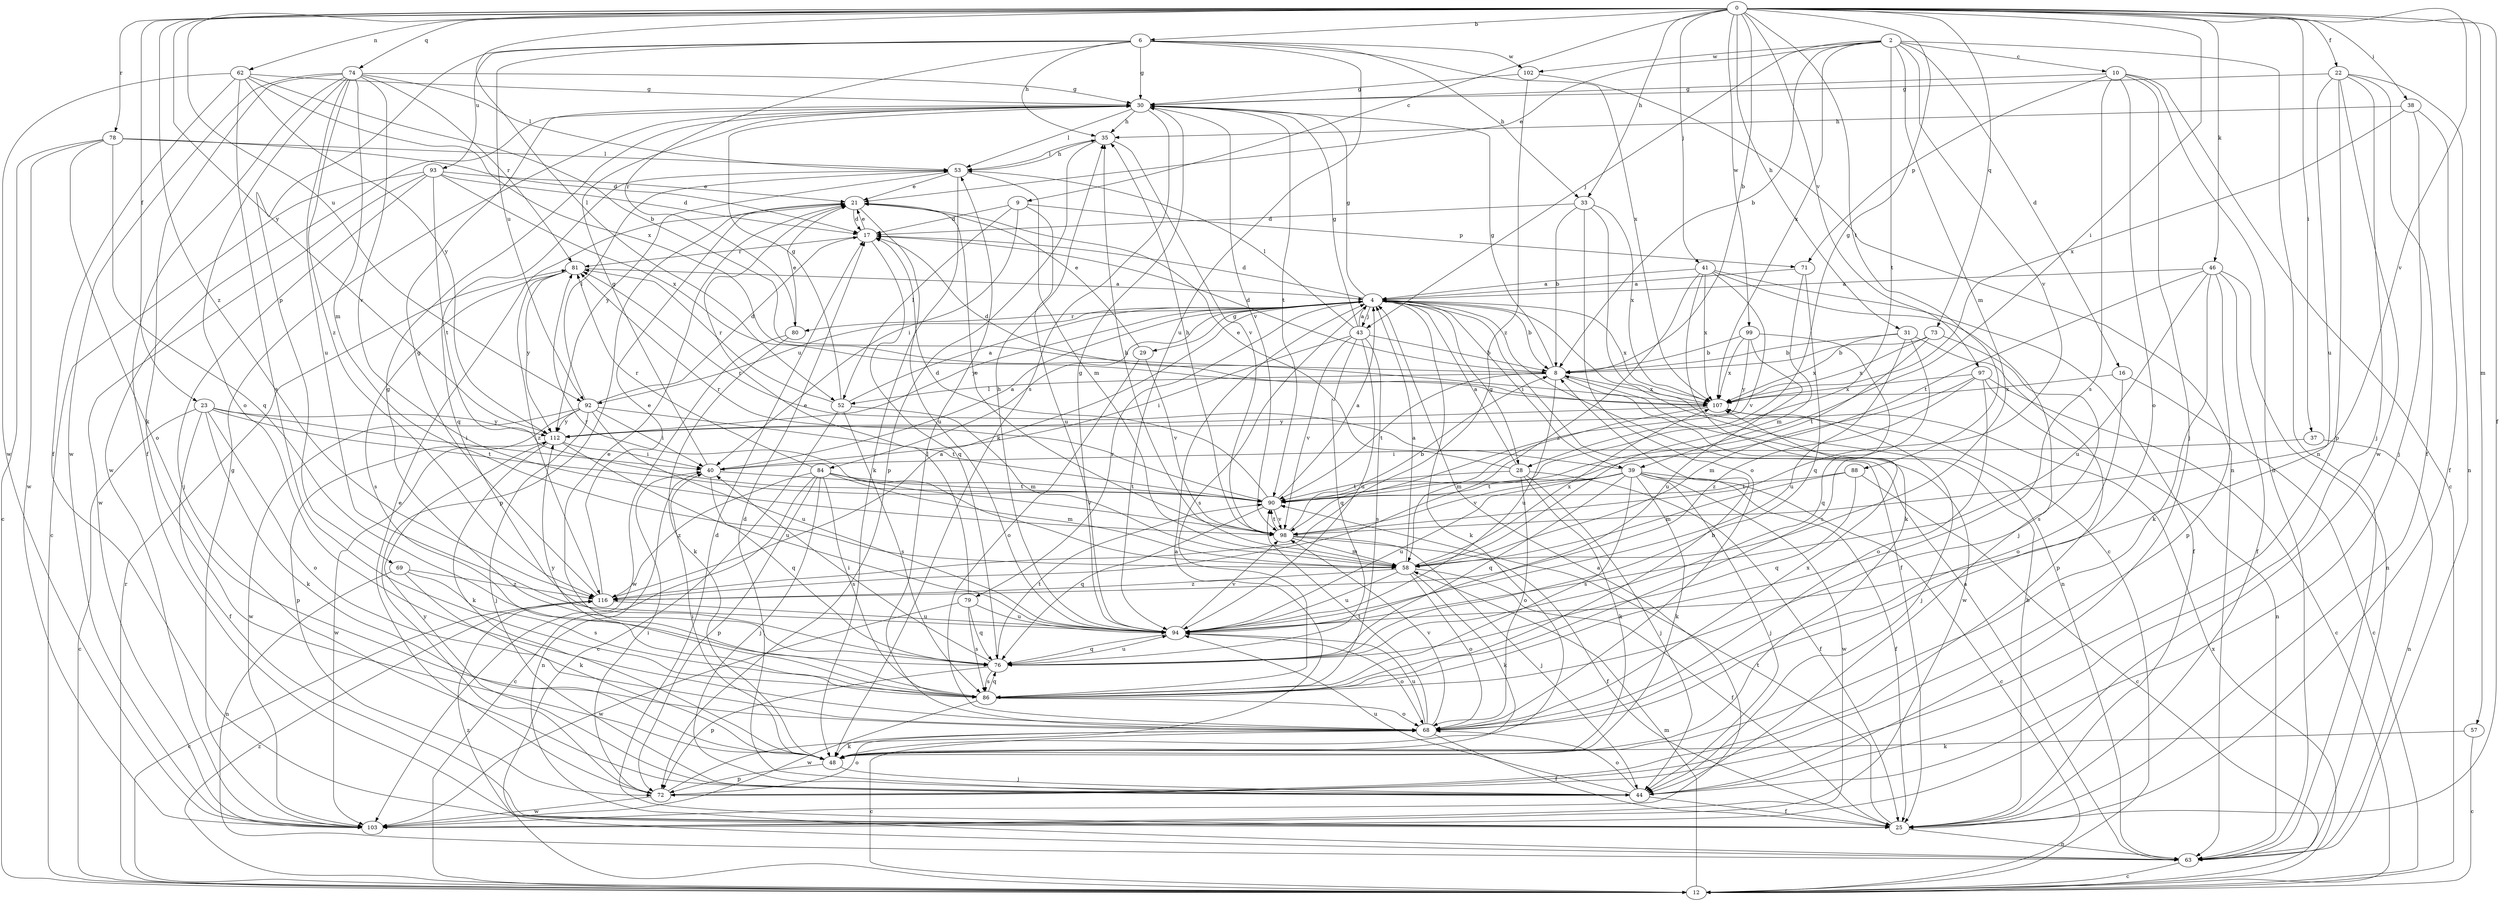 strict digraph  {
0;
2;
4;
6;
8;
9;
10;
12;
16;
17;
21;
22;
23;
25;
28;
29;
30;
31;
33;
35;
37;
38;
39;
40;
41;
43;
44;
46;
48;
52;
53;
57;
58;
62;
63;
68;
69;
71;
72;
73;
74;
76;
78;
79;
80;
81;
84;
86;
88;
90;
92;
93;
94;
97;
98;
99;
102;
103;
107;
112;
116;
0 -> 6  [label=b];
0 -> 8  [label=b];
0 -> 9  [label=c];
0 -> 22  [label=f];
0 -> 23  [label=f];
0 -> 25  [label=f];
0 -> 28  [label=g];
0 -> 31  [label=h];
0 -> 33  [label=h];
0 -> 37  [label=i];
0 -> 38  [label=i];
0 -> 39  [label=i];
0 -> 41  [label=j];
0 -> 46  [label=k];
0 -> 52  [label=l];
0 -> 57  [label=m];
0 -> 62  [label=n];
0 -> 73  [label=q];
0 -> 74  [label=q];
0 -> 78  [label=r];
0 -> 88  [label=t];
0 -> 92  [label=u];
0 -> 97  [label=v];
0 -> 98  [label=v];
0 -> 99  [label=w];
0 -> 112  [label=y];
0 -> 116  [label=z];
2 -> 8  [label=b];
2 -> 10  [label=c];
2 -> 16  [label=d];
2 -> 21  [label=e];
2 -> 43  [label=j];
2 -> 58  [label=m];
2 -> 63  [label=n];
2 -> 90  [label=t];
2 -> 98  [label=v];
2 -> 102  [label=w];
2 -> 107  [label=x];
4 -> 8  [label=b];
4 -> 17  [label=d];
4 -> 25  [label=f];
4 -> 28  [label=g];
4 -> 29  [label=g];
4 -> 30  [label=g];
4 -> 39  [label=i];
4 -> 43  [label=j];
4 -> 48  [label=k];
4 -> 63  [label=n];
4 -> 79  [label=r];
4 -> 80  [label=r];
4 -> 84  [label=s];
4 -> 86  [label=s];
4 -> 92  [label=u];
4 -> 107  [label=x];
4 -> 112  [label=y];
6 -> 30  [label=g];
6 -> 33  [label=h];
6 -> 35  [label=h];
6 -> 69  [label=p];
6 -> 80  [label=r];
6 -> 92  [label=u];
6 -> 93  [label=u];
6 -> 94  [label=u];
6 -> 102  [label=w];
6 -> 107  [label=x];
8 -> 17  [label=d];
8 -> 30  [label=g];
8 -> 52  [label=l];
8 -> 90  [label=t];
8 -> 94  [label=u];
8 -> 103  [label=w];
8 -> 107  [label=x];
9 -> 17  [label=d];
9 -> 40  [label=i];
9 -> 52  [label=l];
9 -> 71  [label=p];
9 -> 94  [label=u];
10 -> 12  [label=c];
10 -> 30  [label=g];
10 -> 44  [label=j];
10 -> 63  [label=n];
10 -> 68  [label=o];
10 -> 71  [label=p];
10 -> 86  [label=s];
12 -> 58  [label=m];
12 -> 81  [label=r];
12 -> 107  [label=x];
12 -> 116  [label=z];
16 -> 12  [label=c];
16 -> 68  [label=o];
16 -> 107  [label=x];
17 -> 21  [label=e];
17 -> 76  [label=q];
17 -> 81  [label=r];
21 -> 17  [label=d];
21 -> 72  [label=p];
21 -> 94  [label=u];
22 -> 25  [label=f];
22 -> 30  [label=g];
22 -> 44  [label=j];
22 -> 63  [label=n];
22 -> 72  [label=p];
22 -> 94  [label=u];
22 -> 103  [label=w];
23 -> 12  [label=c];
23 -> 25  [label=f];
23 -> 40  [label=i];
23 -> 48  [label=k];
23 -> 68  [label=o];
23 -> 90  [label=t];
23 -> 112  [label=y];
25 -> 8  [label=b];
25 -> 17  [label=d];
25 -> 63  [label=n];
25 -> 90  [label=t];
28 -> 4  [label=a];
28 -> 21  [label=e];
28 -> 25  [label=f];
28 -> 44  [label=j];
28 -> 48  [label=k];
28 -> 68  [label=o];
28 -> 90  [label=t];
29 -> 21  [label=e];
29 -> 68  [label=o];
29 -> 98  [label=v];
30 -> 35  [label=h];
30 -> 48  [label=k];
30 -> 53  [label=l];
30 -> 90  [label=t];
30 -> 98  [label=v];
30 -> 103  [label=w];
31 -> 8  [label=b];
31 -> 72  [label=p];
31 -> 86  [label=s];
31 -> 94  [label=u];
31 -> 107  [label=x];
33 -> 8  [label=b];
33 -> 12  [label=c];
33 -> 17  [label=d];
33 -> 68  [label=o];
33 -> 107  [label=x];
35 -> 53  [label=l];
35 -> 72  [label=p];
35 -> 98  [label=v];
37 -> 40  [label=i];
37 -> 63  [label=n];
38 -> 25  [label=f];
38 -> 35  [label=h];
38 -> 44  [label=j];
38 -> 107  [label=x];
39 -> 12  [label=c];
39 -> 25  [label=f];
39 -> 44  [label=j];
39 -> 48  [label=k];
39 -> 76  [label=q];
39 -> 81  [label=r];
39 -> 86  [label=s];
39 -> 90  [label=t];
39 -> 94  [label=u];
39 -> 98  [label=v];
39 -> 103  [label=w];
40 -> 4  [label=a];
40 -> 30  [label=g];
40 -> 63  [label=n];
40 -> 76  [label=q];
40 -> 90  [label=t];
41 -> 4  [label=a];
41 -> 25  [label=f];
41 -> 44  [label=j];
41 -> 48  [label=k];
41 -> 98  [label=v];
41 -> 107  [label=x];
41 -> 116  [label=z];
43 -> 4  [label=a];
43 -> 8  [label=b];
43 -> 30  [label=g];
43 -> 40  [label=i];
43 -> 53  [label=l];
43 -> 76  [label=q];
43 -> 86  [label=s];
43 -> 94  [label=u];
43 -> 98  [label=v];
44 -> 17  [label=d];
44 -> 25  [label=f];
44 -> 68  [label=o];
44 -> 94  [label=u];
44 -> 112  [label=y];
46 -> 4  [label=a];
46 -> 25  [label=f];
46 -> 48  [label=k];
46 -> 63  [label=n];
46 -> 72  [label=p];
46 -> 90  [label=t];
46 -> 94  [label=u];
48 -> 40  [label=i];
48 -> 44  [label=j];
48 -> 72  [label=p];
52 -> 4  [label=a];
52 -> 12  [label=c];
52 -> 30  [label=g];
52 -> 58  [label=m];
52 -> 81  [label=r];
52 -> 86  [label=s];
53 -> 21  [label=e];
53 -> 35  [label=h];
53 -> 48  [label=k];
53 -> 58  [label=m];
53 -> 76  [label=q];
53 -> 112  [label=y];
57 -> 12  [label=c];
57 -> 48  [label=k];
58 -> 4  [label=a];
58 -> 25  [label=f];
58 -> 35  [label=h];
58 -> 48  [label=k];
58 -> 68  [label=o];
58 -> 81  [label=r];
58 -> 94  [label=u];
58 -> 107  [label=x];
58 -> 116  [label=z];
62 -> 8  [label=b];
62 -> 25  [label=f];
62 -> 30  [label=g];
62 -> 86  [label=s];
62 -> 103  [label=w];
62 -> 107  [label=x];
62 -> 112  [label=y];
63 -> 4  [label=a];
63 -> 12  [label=c];
63 -> 116  [label=z];
68 -> 12  [label=c];
68 -> 25  [label=f];
68 -> 48  [label=k];
68 -> 53  [label=l];
68 -> 90  [label=t];
68 -> 94  [label=u];
68 -> 98  [label=v];
68 -> 107  [label=x];
69 -> 48  [label=k];
69 -> 63  [label=n];
69 -> 86  [label=s];
69 -> 116  [label=z];
71 -> 4  [label=a];
71 -> 58  [label=m];
71 -> 76  [label=q];
72 -> 4  [label=a];
72 -> 21  [label=e];
72 -> 40  [label=i];
72 -> 68  [label=o];
72 -> 103  [label=w];
73 -> 8  [label=b];
73 -> 86  [label=s];
73 -> 90  [label=t];
73 -> 107  [label=x];
74 -> 25  [label=f];
74 -> 30  [label=g];
74 -> 48  [label=k];
74 -> 53  [label=l];
74 -> 58  [label=m];
74 -> 68  [label=o];
74 -> 81  [label=r];
74 -> 94  [label=u];
74 -> 98  [label=v];
74 -> 103  [label=w];
74 -> 116  [label=z];
76 -> 30  [label=g];
76 -> 40  [label=i];
76 -> 72  [label=p];
76 -> 86  [label=s];
76 -> 90  [label=t];
76 -> 94  [label=u];
78 -> 12  [label=c];
78 -> 17  [label=d];
78 -> 53  [label=l];
78 -> 68  [label=o];
78 -> 76  [label=q];
78 -> 103  [label=w];
79 -> 21  [label=e];
79 -> 76  [label=q];
79 -> 86  [label=s];
79 -> 94  [label=u];
79 -> 103  [label=w];
80 -> 21  [label=e];
80 -> 48  [label=k];
80 -> 103  [label=w];
81 -> 4  [label=a];
81 -> 86  [label=s];
81 -> 112  [label=y];
81 -> 116  [label=z];
84 -> 12  [label=c];
84 -> 44  [label=j];
84 -> 58  [label=m];
84 -> 72  [label=p];
84 -> 81  [label=r];
84 -> 86  [label=s];
84 -> 90  [label=t];
84 -> 98  [label=v];
84 -> 116  [label=z];
86 -> 8  [label=b];
86 -> 21  [label=e];
86 -> 68  [label=o];
86 -> 76  [label=q];
86 -> 103  [label=w];
86 -> 112  [label=y];
88 -> 12  [label=c];
88 -> 58  [label=m];
88 -> 76  [label=q];
88 -> 90  [label=t];
90 -> 4  [label=a];
90 -> 17  [label=d];
90 -> 76  [label=q];
90 -> 81  [label=r];
90 -> 98  [label=v];
92 -> 17  [label=d];
92 -> 40  [label=i];
92 -> 44  [label=j];
92 -> 53  [label=l];
92 -> 72  [label=p];
92 -> 90  [label=t];
92 -> 94  [label=u];
92 -> 103  [label=w];
92 -> 112  [label=y];
93 -> 12  [label=c];
93 -> 17  [label=d];
93 -> 21  [label=e];
93 -> 44  [label=j];
93 -> 90  [label=t];
93 -> 103  [label=w];
93 -> 107  [label=x];
94 -> 30  [label=g];
94 -> 35  [label=h];
94 -> 68  [label=o];
94 -> 76  [label=q];
94 -> 98  [label=v];
97 -> 12  [label=c];
97 -> 58  [label=m];
97 -> 63  [label=n];
97 -> 68  [label=o];
97 -> 107  [label=x];
97 -> 116  [label=z];
98 -> 8  [label=b];
98 -> 21  [label=e];
98 -> 25  [label=f];
98 -> 35  [label=h];
98 -> 44  [label=j];
98 -> 58  [label=m];
98 -> 90  [label=t];
99 -> 8  [label=b];
99 -> 76  [label=q];
99 -> 94  [label=u];
99 -> 107  [label=x];
99 -> 112  [label=y];
102 -> 30  [label=g];
102 -> 63  [label=n];
102 -> 116  [label=z];
103 -> 4  [label=a];
103 -> 30  [label=g];
107 -> 17  [label=d];
107 -> 44  [label=j];
107 -> 58  [label=m];
107 -> 112  [label=y];
112 -> 40  [label=i];
112 -> 48  [label=k];
112 -> 94  [label=u];
112 -> 103  [label=w];
116 -> 4  [label=a];
116 -> 12  [label=c];
116 -> 21  [label=e];
116 -> 30  [label=g];
116 -> 94  [label=u];
}
